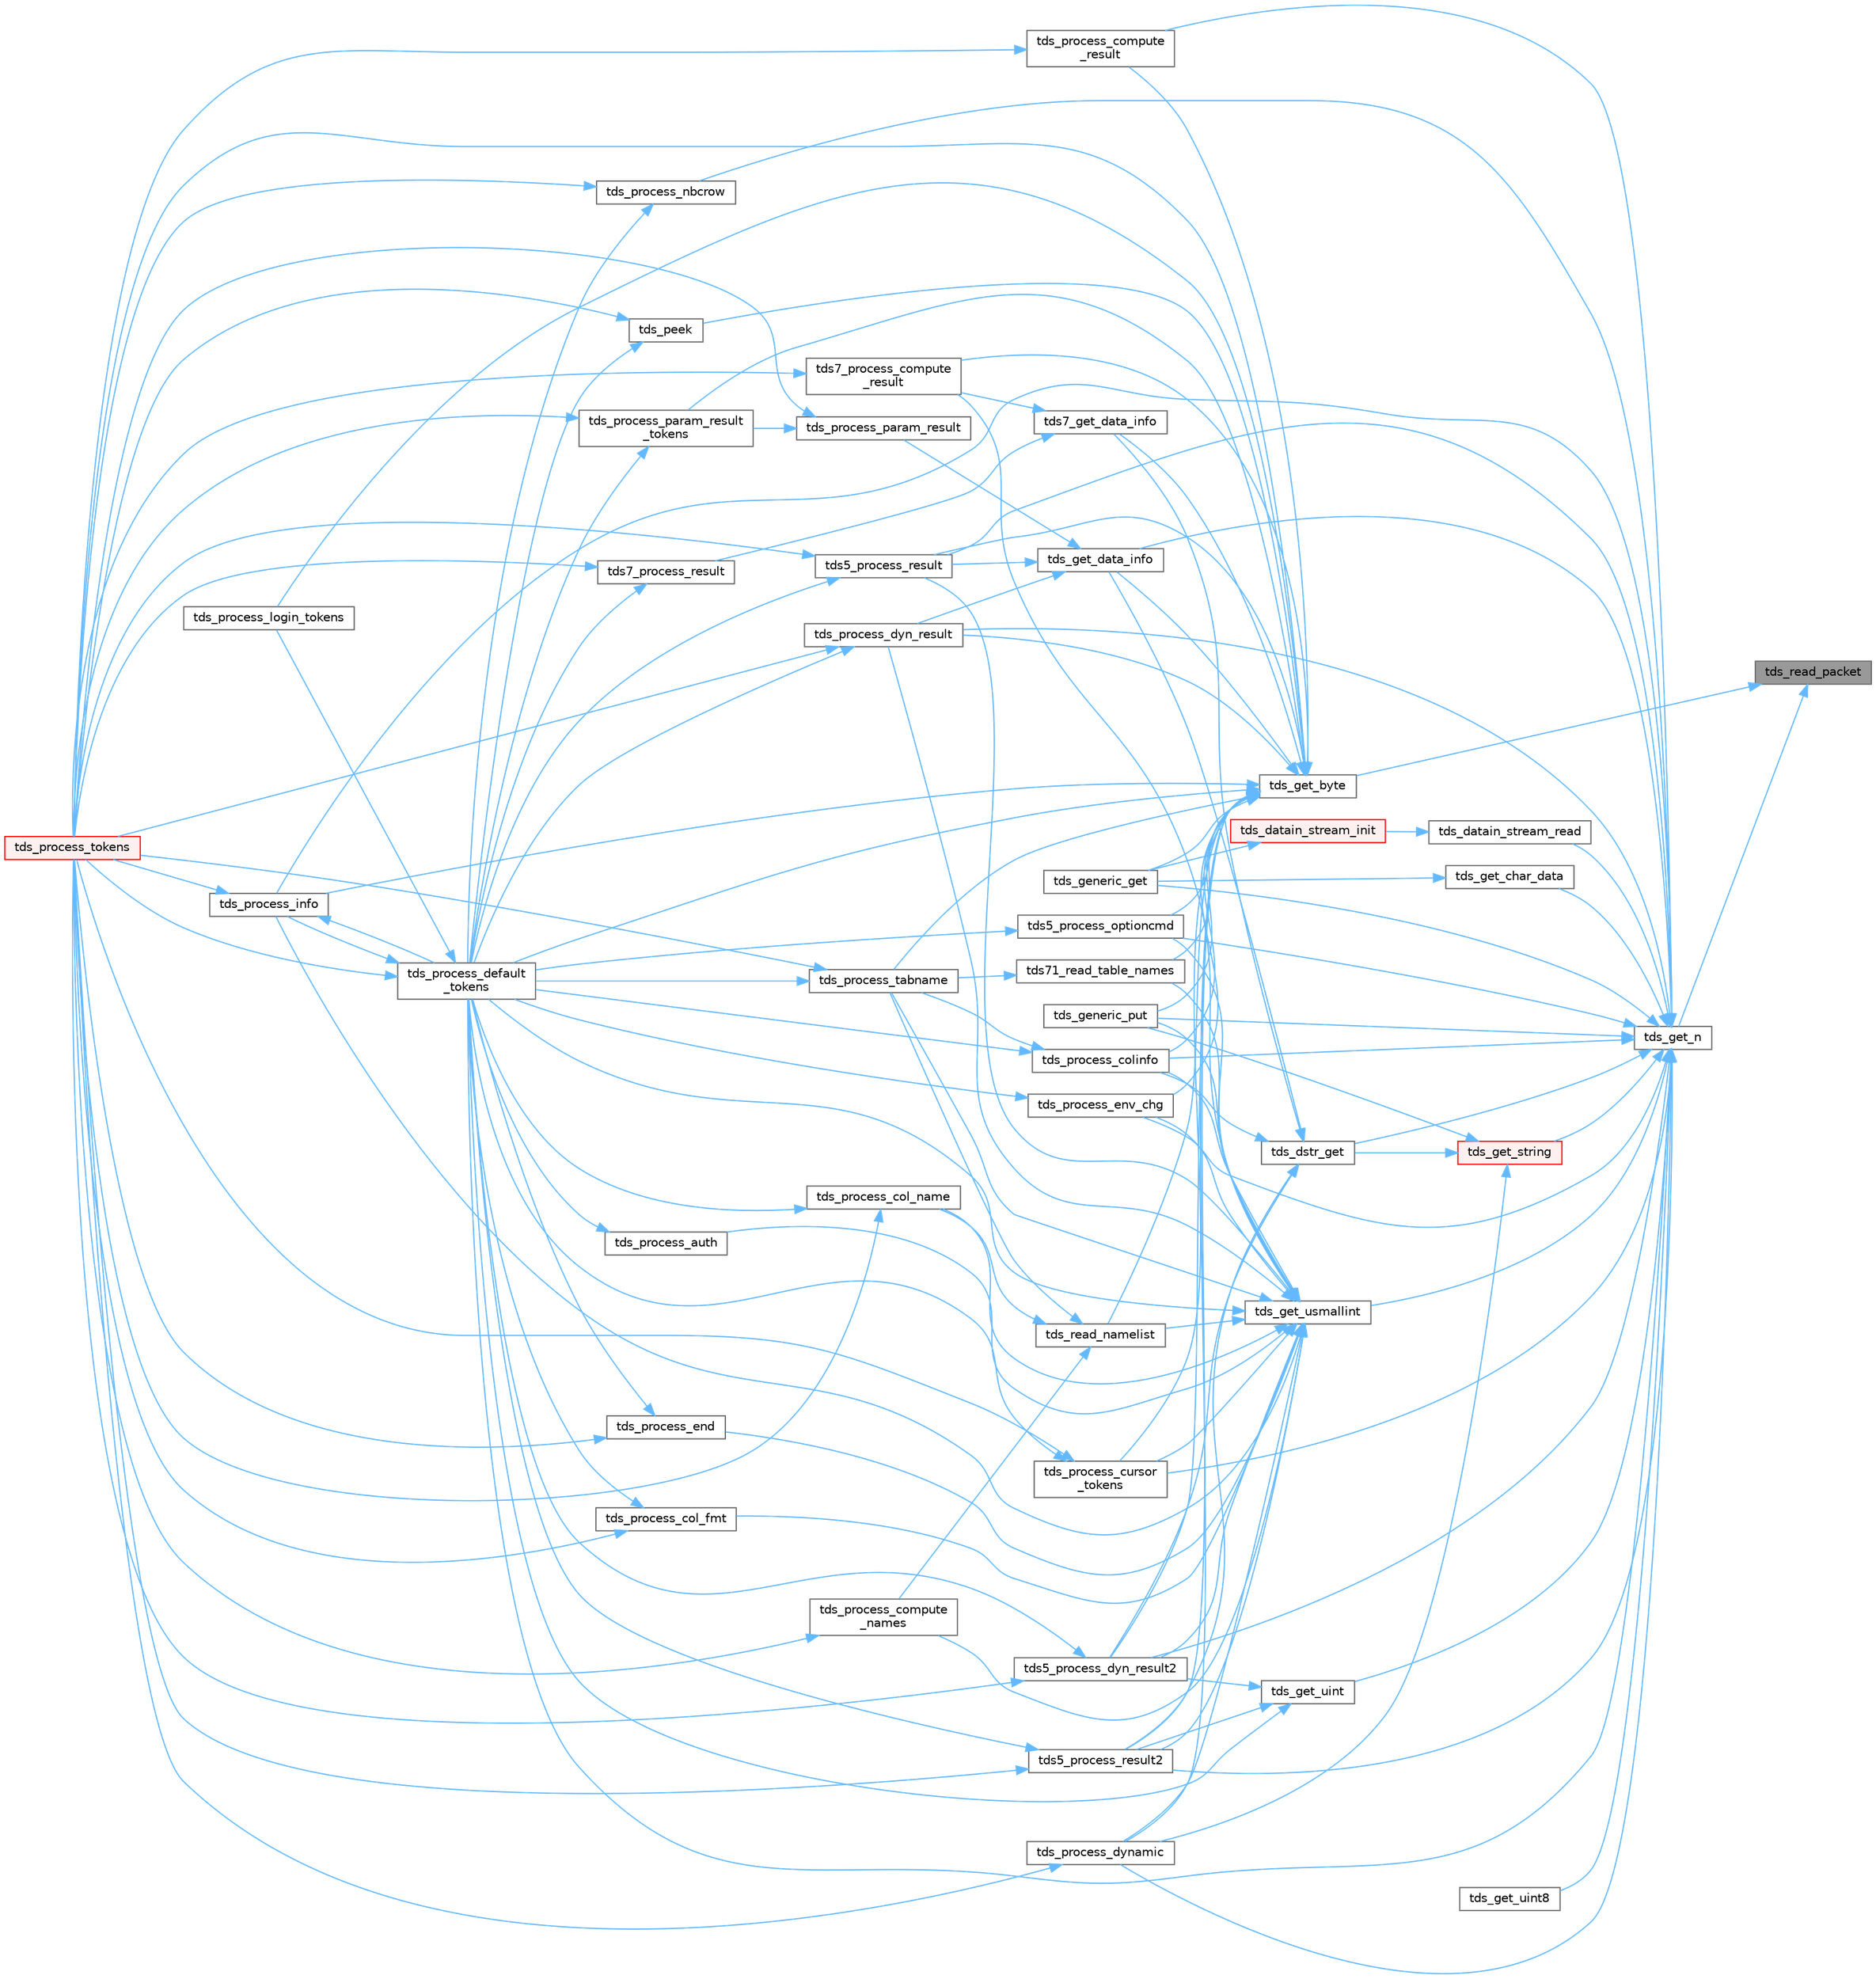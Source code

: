 digraph "tds_read_packet"
{
 // LATEX_PDF_SIZE
  bgcolor="transparent";
  edge [fontname=Helvetica,fontsize=10,labelfontname=Helvetica,labelfontsize=10];
  node [fontname=Helvetica,fontsize=10,shape=box,height=0.2,width=0.4];
  rankdir="RL";
  Node1 [id="Node000001",label="tds_read_packet",height=0.2,width=0.4,color="gray40", fillcolor="grey60", style="filled", fontcolor="black",tooltip="Read in one 'packet' from the server."];
  Node1 -> Node2 [id="edge1_Node000001_Node000002",dir="back",color="steelblue1",style="solid",tooltip=" "];
  Node2 [id="Node000002",label="tds_get_byte",height=0.2,width=0.4,color="grey40", fillcolor="white", style="filled",URL="$a00591.html#ga0cb72d3f6943795c39db1fa692be0a58",tooltip="Return a single byte from the input buffer."];
  Node2 -> Node3 [id="edge2_Node000002_Node000003",dir="back",color="steelblue1",style="solid",tooltip=" "];
  Node3 [id="Node000003",label="tds5_process_dyn_result2",height=0.2,width=0.4,color="grey40", fillcolor="white", style="filled",URL="$a00592.html#gae688b515631141acfbc41bbb91c8b921",tooltip="Process new TDS 5.0 token for describing output parameters."];
  Node3 -> Node4 [id="edge3_Node000003_Node000004",dir="back",color="steelblue1",style="solid",tooltip=" "];
  Node4 [id="Node000004",label="tds_process_default\l_tokens",height=0.2,width=0.4,color="grey40", fillcolor="white", style="filled",URL="$a00592.html#ga39453d084f3f780ac4602d4abf2839f7",tooltip="tds_process_default_tokens() is a catch all function that is called to process tokens not known to ot..."];
  Node4 -> Node5 [id="edge4_Node000004_Node000005",dir="back",color="steelblue1",style="solid",tooltip=" "];
  Node5 [id="Node000005",label="tds_process_info",height=0.2,width=0.4,color="grey40", fillcolor="white", style="filled",URL="$a00592.html#ga65a2316369529731732f200c190d05d6",tooltip="tds_process_info() is called for INFO, ERR, or EED tokens and is responsible for calling the CLI's me..."];
  Node5 -> Node4 [id="edge5_Node000005_Node000004",dir="back",color="steelblue1",style="solid",tooltip=" "];
  Node5 -> Node6 [id="edge6_Node000005_Node000006",dir="back",color="steelblue1",style="solid",tooltip=" "];
  Node6 [id="Node000006",label="tds_process_tokens",height=0.2,width=0.4,color="red", fillcolor="#FFF0F0", style="filled",URL="$a00592.html#gabfc9de1d1fe718818caf63a4be4035a6",tooltip="process all streams."];
  Node4 -> Node36 [id="edge7_Node000004_Node000036",dir="back",color="steelblue1",style="solid",tooltip=" "];
  Node36 [id="Node000036",label="tds_process_login_tokens",height=0.2,width=0.4,color="grey40", fillcolor="white", style="filled",URL="$a00592.html#ga93945b42d45ee28ae1296b35a1c1e9bb",tooltip="tds_process_login_tokens() is called after sending the login packet to the server."];
  Node4 -> Node6 [id="edge8_Node000004_Node000006",dir="back",color="steelblue1",style="solid",tooltip=" "];
  Node3 -> Node6 [id="edge9_Node000003_Node000006",dir="back",color="steelblue1",style="solid",tooltip=" "];
  Node2 -> Node37 [id="edge10_Node000002_Node000037",dir="back",color="steelblue1",style="solid",tooltip=" "];
  Node37 [id="Node000037",label="tds5_process_optioncmd",height=0.2,width=0.4,color="grey40", fillcolor="white", style="filled",URL="$a00592.html#gaa6a7e5aeb10a1322911c47be9c43e2d2",tooltip="Process option cmd results."];
  Node37 -> Node4 [id="edge11_Node000037_Node000004",dir="back",color="steelblue1",style="solid",tooltip=" "];
  Node2 -> Node38 [id="edge12_Node000002_Node000038",dir="back",color="steelblue1",style="solid",tooltip=" "];
  Node38 [id="Node000038",label="tds5_process_result",height=0.2,width=0.4,color="grey40", fillcolor="white", style="filled",URL="$a00592.html#ga547b2f48659f77a69aa802d861ac827d",tooltip="tds5_process_result() is the TDS 5.0 result set processing routine."];
  Node38 -> Node4 [id="edge13_Node000038_Node000004",dir="back",color="steelblue1",style="solid",tooltip=" "];
  Node38 -> Node6 [id="edge14_Node000038_Node000006",dir="back",color="steelblue1",style="solid",tooltip=" "];
  Node2 -> Node39 [id="edge15_Node000002_Node000039",dir="back",color="steelblue1",style="solid",tooltip=" "];
  Node39 [id="Node000039",label="tds5_process_result2",height=0.2,width=0.4,color="grey40", fillcolor="white", style="filled",URL="$a00592.html#gabe2bdd5a41ce067cb31aef18ff81cb1c",tooltip="tds5_process_result2() is the new TDS 5.0 result set processing routine."];
  Node39 -> Node4 [id="edge16_Node000039_Node000004",dir="back",color="steelblue1",style="solid",tooltip=" "];
  Node39 -> Node6 [id="edge17_Node000039_Node000006",dir="back",color="steelblue1",style="solid",tooltip=" "];
  Node2 -> Node40 [id="edge18_Node000002_Node000040",dir="back",color="steelblue1",style="solid",tooltip=" "];
  Node40 [id="Node000040",label="tds71_read_table_names",height=0.2,width=0.4,color="grey40", fillcolor="white", style="filled",URL="$a00592.html#ga7482b5730d880fcedbe9fcd609a550ce",tooltip="Reads table names for TDS 7.1+."];
  Node40 -> Node41 [id="edge19_Node000040_Node000041",dir="back",color="steelblue1",style="solid",tooltip=" "];
  Node41 [id="Node000041",label="tds_process_tabname",height=0.2,width=0.4,color="grey40", fillcolor="white", style="filled",URL="$a00592.html#gaeec59bca9bd0c5388e245f0d19d9c81a",tooltip="Process list of table from network."];
  Node41 -> Node4 [id="edge20_Node000041_Node000004",dir="back",color="steelblue1",style="solid",tooltip=" "];
  Node41 -> Node6 [id="edge21_Node000041_Node000006",dir="back",color="steelblue1",style="solid",tooltip=" "];
  Node2 -> Node42 [id="edge22_Node000002_Node000042",dir="back",color="steelblue1",style="solid",tooltip=" "];
  Node42 [id="Node000042",label="tds7_get_data_info",height=0.2,width=0.4,color="grey40", fillcolor="white", style="filled",URL="$a00592.html#ga07cee55fd522cca16fb59b7a8f0b1376",tooltip="Reads data information from wire."];
  Node42 -> Node43 [id="edge23_Node000042_Node000043",dir="back",color="steelblue1",style="solid",tooltip=" "];
  Node43 [id="Node000043",label="tds7_process_compute\l_result",height=0.2,width=0.4,color="grey40", fillcolor="white", style="filled",URL="$a00592.html#ga6728e344caa20aea1def85f58dea138b",tooltip="tds7_process_compute_result() processes compute result sets for TDS 7/8."];
  Node43 -> Node6 [id="edge24_Node000043_Node000006",dir="back",color="steelblue1",style="solid",tooltip=" "];
  Node42 -> Node44 [id="edge25_Node000042_Node000044",dir="back",color="steelblue1",style="solid",tooltip=" "];
  Node44 [id="Node000044",label="tds7_process_result",height=0.2,width=0.4,color="grey40", fillcolor="white", style="filled",URL="$a00592.html#gaca56fc22d65a24a96d1bef310ade73aa",tooltip="tds7_process_result() is the TDS 7.0 result set processing routine."];
  Node44 -> Node4 [id="edge26_Node000044_Node000004",dir="back",color="steelblue1",style="solid",tooltip=" "];
  Node44 -> Node6 [id="edge27_Node000044_Node000006",dir="back",color="steelblue1",style="solid",tooltip=" "];
  Node2 -> Node43 [id="edge28_Node000002_Node000043",dir="back",color="steelblue1",style="solid",tooltip=" "];
  Node2 -> Node45 [id="edge29_Node000002_Node000045",dir="back",color="steelblue1",style="solid",tooltip=" "];
  Node45 [id="Node000045",label="tds_generic_get",height=0.2,width=0.4,color="grey40", fillcolor="white", style="filled",URL="$a00263.html#abac4d689e0e31e80587f89247c6395a4",tooltip="Read a data from wire."];
  Node2 -> Node46 [id="edge30_Node000002_Node000046",dir="back",color="steelblue1",style="solid",tooltip=" "];
  Node46 [id="Node000046",label="tds_generic_put",height=0.2,width=0.4,color="grey40", fillcolor="white", style="filled",URL="$a00263.html#a84e17808683ba2dd956e811a42e23176",tooltip="Write data to wire."];
  Node2 -> Node47 [id="edge31_Node000002_Node000047",dir="back",color="steelblue1",style="solid",tooltip=" "];
  Node47 [id="Node000047",label="tds_get_data_info",height=0.2,width=0.4,color="grey40", fillcolor="white", style="filled",URL="$a00592.html#gad9b6b86f48be077fb44ac603845a0c27",tooltip="Reads data metadata from wire."];
  Node47 -> Node38 [id="edge32_Node000047_Node000038",dir="back",color="steelblue1",style="solid",tooltip=" "];
  Node47 -> Node48 [id="edge33_Node000047_Node000048",dir="back",color="steelblue1",style="solid",tooltip=" "];
  Node48 [id="Node000048",label="tds_process_dyn_result",height=0.2,width=0.4,color="grey40", fillcolor="white", style="filled",URL="$a00592.html#ga416cf119c1d4a0fca27dc5b50c261358",tooltip="Process results from dynamic."];
  Node48 -> Node4 [id="edge34_Node000048_Node000004",dir="back",color="steelblue1",style="solid",tooltip=" "];
  Node48 -> Node6 [id="edge35_Node000048_Node000006",dir="back",color="steelblue1",style="solid",tooltip=" "];
  Node47 -> Node49 [id="edge36_Node000047_Node000049",dir="back",color="steelblue1",style="solid",tooltip=" "];
  Node49 [id="Node000049",label="tds_process_param_result",height=0.2,width=0.4,color="grey40", fillcolor="white", style="filled",URL="$a00592.html#gacb3354443bcefe7a500a500a4904cc05",tooltip="process output parameters of a stored procedure."];
  Node49 -> Node50 [id="edge37_Node000049_Node000050",dir="back",color="steelblue1",style="solid",tooltip=" "];
  Node50 [id="Node000050",label="tds_process_param_result\l_tokens",height=0.2,width=0.4,color="grey40", fillcolor="white", style="filled",URL="$a00592.html#ga9fdef8228d29cab7fa9098f07fa73fba",tooltip="Process parameters from networks."];
  Node50 -> Node4 [id="edge38_Node000050_Node000004",dir="back",color="steelblue1",style="solid",tooltip=" "];
  Node50 -> Node6 [id="edge39_Node000050_Node000006",dir="back",color="steelblue1",style="solid",tooltip=" "];
  Node49 -> Node6 [id="edge40_Node000049_Node000006",dir="back",color="steelblue1",style="solid",tooltip=" "];
  Node2 -> Node51 [id="edge41_Node000002_Node000051",dir="back",color="steelblue1",style="solid",tooltip=" "];
  Node51 [id="Node000051",label="tds_peek",height=0.2,width=0.4,color="grey40", fillcolor="white", style="filled",URL="$a00591.html#ga221e98a9c8be96ec6c8547891e1b53af",tooltip="Reads a byte from the TDS stream without removing it."];
  Node51 -> Node4 [id="edge42_Node000051_Node000004",dir="back",color="steelblue1",style="solid",tooltip=" "];
  Node51 -> Node6 [id="edge43_Node000051_Node000006",dir="back",color="steelblue1",style="solid",tooltip=" "];
  Node2 -> Node52 [id="edge44_Node000002_Node000052",dir="back",color="steelblue1",style="solid",tooltip=" "];
  Node52 [id="Node000052",label="tds_process_colinfo",height=0.2,width=0.4,color="grey40", fillcolor="white", style="filled",URL="$a00592.html#ga22c7f413d43fc0d511e122a3de389166",tooltip="Reads column information."];
  Node52 -> Node4 [id="edge45_Node000052_Node000004",dir="back",color="steelblue1",style="solid",tooltip=" "];
  Node52 -> Node41 [id="edge46_Node000052_Node000041",dir="back",color="steelblue1",style="solid",tooltip=" "];
  Node2 -> Node53 [id="edge47_Node000002_Node000053",dir="back",color="steelblue1",style="solid",tooltip=" "];
  Node53 [id="Node000053",label="tds_process_compute\l_result",height=0.2,width=0.4,color="grey40", fillcolor="white", style="filled",URL="$a00592.html#gae3368ea80d0d8b13791ceb13ee5f19c9",tooltip="tds_process_compute_result() processes compute result sets."];
  Node53 -> Node6 [id="edge48_Node000053_Node000006",dir="back",color="steelblue1",style="solid",tooltip=" "];
  Node2 -> Node54 [id="edge49_Node000002_Node000054",dir="back",color="steelblue1",style="solid",tooltip=" "];
  Node54 [id="Node000054",label="tds_process_cursor\l_tokens",height=0.2,width=0.4,color="grey40", fillcolor="white", style="filled",URL="$a00592.html#ga315d875d90c64d12d61fc9e33b4dee96",tooltip="Reads cursor command results."];
  Node54 -> Node4 [id="edge50_Node000054_Node000004",dir="back",color="steelblue1",style="solid",tooltip=" "];
  Node54 -> Node6 [id="edge51_Node000054_Node000006",dir="back",color="steelblue1",style="solid",tooltip=" "];
  Node2 -> Node4 [id="edge52_Node000002_Node000004",dir="back",color="steelblue1",style="solid",tooltip=" "];
  Node2 -> Node48 [id="edge53_Node000002_Node000048",dir="back",color="steelblue1",style="solid",tooltip=" "];
  Node2 -> Node55 [id="edge54_Node000002_Node000055",dir="back",color="steelblue1",style="solid",tooltip=" "];
  Node55 [id="Node000055",label="tds_process_dynamic",height=0.2,width=0.4,color="grey40", fillcolor="white", style="filled",URL="$a00592.html#ga5cfc0340d8d717e67f60037e029b2142",tooltip="tds_process_dynamic() finds the element of the dyns array for the id"];
  Node55 -> Node6 [id="edge55_Node000055_Node000006",dir="back",color="steelblue1",style="solid",tooltip=" "];
  Node2 -> Node56 [id="edge56_Node000002_Node000056",dir="back",color="steelblue1",style="solid",tooltip=" "];
  Node56 [id="Node000056",label="tds_process_env_chg",height=0.2,width=0.4,color="grey40", fillcolor="white", style="filled",URL="$a00592.html#ga3e1b4df4410a86a563a8c155e7799720",tooltip="tds_process_env_chg() when ever certain things change on the server, such as database,..."];
  Node56 -> Node4 [id="edge57_Node000056_Node000004",dir="back",color="steelblue1",style="solid",tooltip=" "];
  Node2 -> Node5 [id="edge58_Node000002_Node000005",dir="back",color="steelblue1",style="solid",tooltip=" "];
  Node2 -> Node36 [id="edge59_Node000002_Node000036",dir="back",color="steelblue1",style="solid",tooltip=" "];
  Node2 -> Node50 [id="edge60_Node000002_Node000050",dir="back",color="steelblue1",style="solid",tooltip=" "];
  Node2 -> Node41 [id="edge61_Node000002_Node000041",dir="back",color="steelblue1",style="solid",tooltip=" "];
  Node2 -> Node6 [id="edge62_Node000002_Node000006",dir="back",color="steelblue1",style="solid",tooltip=" "];
  Node2 -> Node57 [id="edge63_Node000002_Node000057",dir="back",color="steelblue1",style="solid",tooltip=" "];
  Node57 [id="Node000057",label="tds_read_namelist",height=0.2,width=0.4,color="grey40", fillcolor="white", style="filled",URL="$a00592.html#gaeaaed2ea1d8c827da1a0f5b419524ae1",tooltip="Reads list of names (usually table names)"];
  Node57 -> Node58 [id="edge64_Node000057_Node000058",dir="back",color="steelblue1",style="solid",tooltip=" "];
  Node58 [id="Node000058",label="tds_process_col_name",height=0.2,width=0.4,color="grey40", fillcolor="white", style="filled",URL="$a00592.html#ga905d2fa5e1b602817bd16bb0fcf9eadb",tooltip="tds_process_col_name() is one half of the result set under TDS 4.2 it contains all the column names,..."];
  Node58 -> Node4 [id="edge65_Node000058_Node000004",dir="back",color="steelblue1",style="solid",tooltip=" "];
  Node58 -> Node6 [id="edge66_Node000058_Node000006",dir="back",color="steelblue1",style="solid",tooltip=" "];
  Node57 -> Node59 [id="edge67_Node000057_Node000059",dir="back",color="steelblue1",style="solid",tooltip=" "];
  Node59 [id="Node000059",label="tds_process_compute\l_names",height=0.2,width=0.4,color="grey40", fillcolor="white", style="filled",URL="$a00592.html#gae5b3e01f3d665f9e377de091f46f1ab9",tooltip="tds_process_compute_names() processes compute result sets."];
  Node59 -> Node6 [id="edge68_Node000059_Node000006",dir="back",color="steelblue1",style="solid",tooltip=" "];
  Node57 -> Node41 [id="edge69_Node000057_Node000041",dir="back",color="steelblue1",style="solid",tooltip=" "];
  Node1 -> Node60 [id="edge70_Node000001_Node000060",dir="back",color="steelblue1",style="solid",tooltip=" "];
  Node60 [id="Node000060",label="tds_get_n",height=0.2,width=0.4,color="grey40", fillcolor="white", style="filled",URL="$a00591.html#gae777dd57e8d1bb40349d7d7d8434fddf",tooltip="Get N bytes from the buffer and return them in the already allocated space   given to us."];
  Node60 -> Node3 [id="edge71_Node000060_Node000003",dir="back",color="steelblue1",style="solid",tooltip=" "];
  Node60 -> Node37 [id="edge72_Node000060_Node000037",dir="back",color="steelblue1",style="solid",tooltip=" "];
  Node60 -> Node38 [id="edge73_Node000060_Node000038",dir="back",color="steelblue1",style="solid",tooltip=" "];
  Node60 -> Node39 [id="edge74_Node000060_Node000039",dir="back",color="steelblue1",style="solid",tooltip=" "];
  Node60 -> Node61 [id="edge75_Node000060_Node000061",dir="back",color="steelblue1",style="solid",tooltip=" "];
  Node61 [id="Node000061",label="tds_datain_stream_read",height=0.2,width=0.4,color="grey40", fillcolor="white", style="filled",URL="$a01479.html#a04b537d889f7d4c9b9701eb81baf7efd",tooltip="Reads data from network for input stream."];
  Node61 -> Node62 [id="edge76_Node000061_Node000062",dir="back",color="steelblue1",style="solid",tooltip=" "];
  Node62 [id="Node000062",label="tds_datain_stream_init",height=0.2,width=0.4,color="red", fillcolor="#FFF0F0", style="filled",URL="$a01479.html#abc3a77c8aa28842e7f28583cbabc1415",tooltip="Initialize a data input stream."];
  Node62 -> Node45 [id="edge77_Node000062_Node000045",dir="back",color="steelblue1",style="solid",tooltip=" "];
  Node60 -> Node67 [id="edge78_Node000060_Node000067",dir="back",color="steelblue1",style="solid",tooltip=" "];
  Node67 [id="Node000067",label="tds_dstr_get",height=0.2,width=0.4,color="grey40", fillcolor="white", style="filled",URL="$a00591.html#ga017c427e9599c031be5c555cb32abe2c",tooltip="Reads a string from wire and put in a DSTR."];
  Node67 -> Node3 [id="edge79_Node000067_Node000003",dir="back",color="steelblue1",style="solid",tooltip=" "];
  Node67 -> Node39 [id="edge80_Node000067_Node000039",dir="back",color="steelblue1",style="solid",tooltip=" "];
  Node67 -> Node42 [id="edge81_Node000067_Node000042",dir="back",color="steelblue1",style="solid",tooltip=" "];
  Node67 -> Node47 [id="edge82_Node000067_Node000047",dir="back",color="steelblue1",style="solid",tooltip=" "];
  Node67 -> Node52 [id="edge83_Node000067_Node000052",dir="back",color="steelblue1",style="solid",tooltip=" "];
  Node60 -> Node45 [id="edge84_Node000060_Node000045",dir="back",color="steelblue1",style="solid",tooltip=" "];
  Node60 -> Node46 [id="edge85_Node000060_Node000046",dir="back",color="steelblue1",style="solid",tooltip=" "];
  Node60 -> Node64 [id="edge86_Node000060_Node000064",dir="back",color="steelblue1",style="solid",tooltip=" "];
  Node64 [id="Node000064",label="tds_get_char_data",height=0.2,width=0.4,color="grey40", fillcolor="white", style="filled",URL="$a00591.html#ga8d214089b6e97fc0da5e0be09f216d73",tooltip="Fetch character data the wire."];
  Node64 -> Node45 [id="edge87_Node000064_Node000045",dir="back",color="steelblue1",style="solid",tooltip=" "];
  Node60 -> Node47 [id="edge88_Node000060_Node000047",dir="back",color="steelblue1",style="solid",tooltip=" "];
  Node60 -> Node65 [id="edge89_Node000060_Node000065",dir="back",color="steelblue1",style="solid",tooltip=" "];
  Node65 [id="Node000065",label="tds_get_string",height=0.2,width=0.4,color="red", fillcolor="#FFF0F0", style="filled",URL="$a00591.html#ga90f080e6e9448feac15dee1370d66802",tooltip="Fetch a string from the wire."];
  Node65 -> Node67 [id="edge90_Node000065_Node000067",dir="back",color="steelblue1",style="solid",tooltip=" "];
  Node65 -> Node46 [id="edge91_Node000065_Node000046",dir="back",color="steelblue1",style="solid",tooltip=" "];
  Node65 -> Node55 [id="edge92_Node000065_Node000055",dir="back",color="steelblue1",style="solid",tooltip=" "];
  Node60 -> Node68 [id="edge93_Node000060_Node000068",dir="back",color="steelblue1",style="solid",tooltip=" "];
  Node68 [id="Node000068",label="tds_get_uint",height=0.2,width=0.4,color="grey40", fillcolor="white", style="filled",URL="$a00591.html#ga9ac121c269e203337a48c5bf8afc48c3",tooltip="Get an uint32 from the server."];
  Node68 -> Node3 [id="edge94_Node000068_Node000003",dir="back",color="steelblue1",style="solid",tooltip=" "];
  Node68 -> Node39 [id="edge95_Node000068_Node000039",dir="back",color="steelblue1",style="solid",tooltip=" "];
  Node68 -> Node4 [id="edge96_Node000068_Node000004",dir="back",color="steelblue1",style="solid",tooltip=" "];
  Node60 -> Node69 [id="edge97_Node000060_Node000069",dir="back",color="steelblue1",style="solid",tooltip=" "];
  Node69 [id="Node000069",label="tds_get_uint8",height=0.2,width=0.4,color="grey40", fillcolor="white", style="filled",URL="$a00591.html#ga8ab6c87318eaf15ea17a9575763f7809",tooltip="Get an uint64 from the server."];
  Node60 -> Node70 [id="edge98_Node000060_Node000070",dir="back",color="steelblue1",style="solid",tooltip=" "];
  Node70 [id="Node000070",label="tds_get_usmallint",height=0.2,width=0.4,color="grey40", fillcolor="white", style="filled",URL="$a00591.html#gad38aa5b9547817854ccba1fcc7855861",tooltip="Get an uint16 from the server."];
  Node70 -> Node3 [id="edge99_Node000070_Node000003",dir="back",color="steelblue1",style="solid",tooltip=" "];
  Node70 -> Node37 [id="edge100_Node000070_Node000037",dir="back",color="steelblue1",style="solid",tooltip=" "];
  Node70 -> Node38 [id="edge101_Node000070_Node000038",dir="back",color="steelblue1",style="solid",tooltip=" "];
  Node70 -> Node39 [id="edge102_Node000070_Node000039",dir="back",color="steelblue1",style="solid",tooltip=" "];
  Node70 -> Node40 [id="edge103_Node000070_Node000040",dir="back",color="steelblue1",style="solid",tooltip=" "];
  Node70 -> Node43 [id="edge104_Node000070_Node000043",dir="back",color="steelblue1",style="solid",tooltip=" "];
  Node70 -> Node46 [id="edge105_Node000070_Node000046",dir="back",color="steelblue1",style="solid",tooltip=" "];
  Node70 -> Node71 [id="edge106_Node000070_Node000071",dir="back",color="steelblue1",style="solid",tooltip=" "];
  Node71 [id="Node000071",label="tds_process_auth",height=0.2,width=0.4,color="grey40", fillcolor="white", style="filled",URL="$a00592.html#ga4e1e52e09b0c27a9b9f53eb6b539afce",tooltip="Process authentication token."];
  Node71 -> Node4 [id="edge107_Node000071_Node000004",dir="back",color="steelblue1",style="solid",tooltip=" "];
  Node70 -> Node72 [id="edge108_Node000070_Node000072",dir="back",color="steelblue1",style="solid",tooltip=" "];
  Node72 [id="Node000072",label="tds_process_col_fmt",height=0.2,width=0.4,color="grey40", fillcolor="white", style="filled",URL="$a00592.html#ga4e3dd9d3614f5f0433b78b761dd68741",tooltip="tds_process_col_fmt() is the other half of result set processing under TDS 4.2."];
  Node72 -> Node4 [id="edge109_Node000072_Node000004",dir="back",color="steelblue1",style="solid",tooltip=" "];
  Node72 -> Node6 [id="edge110_Node000072_Node000006",dir="back",color="steelblue1",style="solid",tooltip=" "];
  Node70 -> Node58 [id="edge111_Node000070_Node000058",dir="back",color="steelblue1",style="solid",tooltip=" "];
  Node70 -> Node52 [id="edge112_Node000070_Node000052",dir="back",color="steelblue1",style="solid",tooltip=" "];
  Node70 -> Node59 [id="edge113_Node000070_Node000059",dir="back",color="steelblue1",style="solid",tooltip=" "];
  Node70 -> Node54 [id="edge114_Node000070_Node000054",dir="back",color="steelblue1",style="solid",tooltip=" "];
  Node70 -> Node4 [id="edge115_Node000070_Node000004",dir="back",color="steelblue1",style="solid",tooltip=" "];
  Node70 -> Node48 [id="edge116_Node000070_Node000048",dir="back",color="steelblue1",style="solid",tooltip=" "];
  Node70 -> Node55 [id="edge117_Node000070_Node000055",dir="back",color="steelblue1",style="solid",tooltip=" "];
  Node70 -> Node33 [id="edge118_Node000070_Node000033",dir="back",color="steelblue1",style="solid",tooltip=" "];
  Node33 [id="Node000033",label="tds_process_end",height=0.2,width=0.4,color="grey40", fillcolor="white", style="filled",URL="$a00592.html#ga6ee2e7af38af768611b8bf4b79c36f46",tooltip="tds_process_end() processes any of the DONE, DONEPROC, or DONEINPROC tokens."];
  Node33 -> Node4 [id="edge119_Node000033_Node000004",dir="back",color="steelblue1",style="solid",tooltip=" "];
  Node33 -> Node6 [id="edge120_Node000033_Node000006",dir="back",color="steelblue1",style="solid",tooltip=" "];
  Node70 -> Node56 [id="edge121_Node000070_Node000056",dir="back",color="steelblue1",style="solid",tooltip=" "];
  Node70 -> Node5 [id="edge122_Node000070_Node000005",dir="back",color="steelblue1",style="solid",tooltip=" "];
  Node70 -> Node41 [id="edge123_Node000070_Node000041",dir="back",color="steelblue1",style="solid",tooltip=" "];
  Node70 -> Node57 [id="edge124_Node000070_Node000057",dir="back",color="steelblue1",style="solid",tooltip=" "];
  Node60 -> Node52 [id="edge125_Node000060_Node000052",dir="back",color="steelblue1",style="solid",tooltip=" "];
  Node60 -> Node53 [id="edge126_Node000060_Node000053",dir="back",color="steelblue1",style="solid",tooltip=" "];
  Node60 -> Node54 [id="edge127_Node000060_Node000054",dir="back",color="steelblue1",style="solid",tooltip=" "];
  Node60 -> Node4 [id="edge128_Node000060_Node000004",dir="back",color="steelblue1",style="solid",tooltip=" "];
  Node60 -> Node48 [id="edge129_Node000060_Node000048",dir="back",color="steelblue1",style="solid",tooltip=" "];
  Node60 -> Node55 [id="edge130_Node000060_Node000055",dir="back",color="steelblue1",style="solid",tooltip=" "];
  Node60 -> Node56 [id="edge131_Node000060_Node000056",dir="back",color="steelblue1",style="solid",tooltip=" "];
  Node60 -> Node5 [id="edge132_Node000060_Node000005",dir="back",color="steelblue1",style="solid",tooltip=" "];
  Node60 -> Node73 [id="edge133_Node000060_Node000073",dir="back",color="steelblue1",style="solid",tooltip=" "];
  Node73 [id="Node000073",label="tds_process_nbcrow",height=0.2,width=0.4,color="grey40", fillcolor="white", style="filled",URL="$a00592.html#gaf7264c9eb3aa7a73358a4c65f02d3d3c",tooltip="tds_process_nbcrow() processes rows and places them in the row buffer."];
  Node73 -> Node4 [id="edge134_Node000073_Node000004",dir="back",color="steelblue1",style="solid",tooltip=" "];
  Node73 -> Node6 [id="edge135_Node000073_Node000006",dir="back",color="steelblue1",style="solid",tooltip=" "];
}
